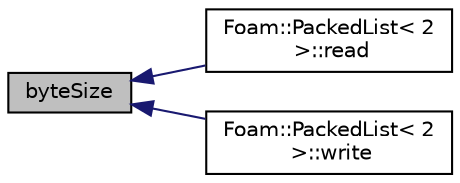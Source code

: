 digraph "byteSize"
{
  bgcolor="transparent";
  edge [fontname="Helvetica",fontsize="10",labelfontname="Helvetica",labelfontsize="10"];
  node [fontname="Helvetica",fontsize="10",shape=record];
  rankdir="LR";
  Node206 [label="byteSize",height=0.2,width=0.4,color="black", fillcolor="grey75", style="filled", fontcolor="black"];
  Node206 -> Node207 [dir="back",color="midnightblue",fontsize="10",style="solid",fontname="Helvetica"];
  Node207 [label="Foam::PackedList\< 2\l \>::read",height=0.2,width=0.4,color="black",URL="$a27053.html#a223c472410515286cf5050b0b7b37396",tooltip="Clear list and read from stream. "];
  Node206 -> Node208 [dir="back",color="midnightblue",fontsize="10",style="solid",fontname="Helvetica"];
  Node208 [label="Foam::PackedList\< 2\l \>::write",height=0.2,width=0.4,color="black",URL="$a27053.html#af9de36a208703725e7dc847f855b8831",tooltip="Write, optionally with indexedOutput. "];
}
